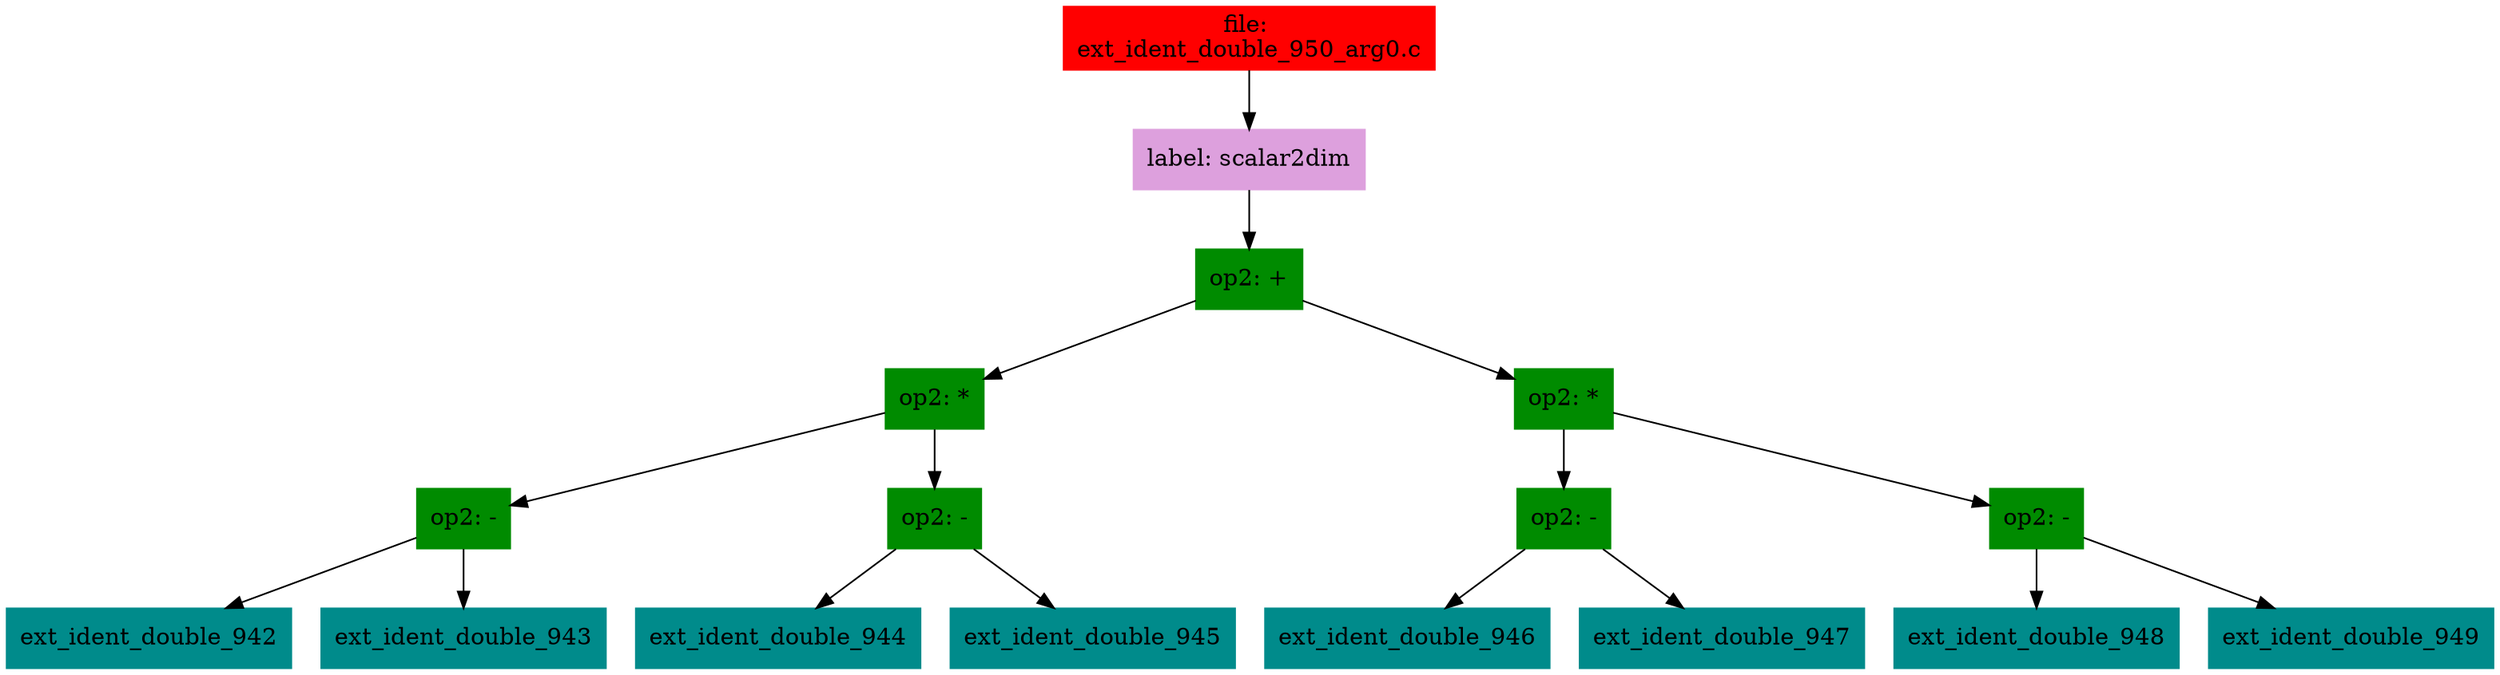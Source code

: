 digraph G {
node [shape=box]

0 [label="file: 
ext_ident_double_950_arg0.c",color=red, style=filled]
1 [label="label: scalar2dim",color=plum, style=filled]
0 -> 1
2 [label="op2: +",color=green4, style=filled]
1 -> 2
3 [label="op2: *",color=green4, style=filled]
2 -> 3
4 [label="op2: -",color=green4, style=filled]
3 -> 4
5 [label="ext_ident_double_942",color=cyan4, style=filled]
4 -> 5
10 [label="ext_ident_double_943",color=cyan4, style=filled]
4 -> 10
15 [label="op2: -",color=green4, style=filled]
3 -> 15
16 [label="ext_ident_double_944",color=cyan4, style=filled]
15 -> 16
23 [label="ext_ident_double_945",color=cyan4, style=filled]
15 -> 23
30 [label="op2: *",color=green4, style=filled]
2 -> 30
31 [label="op2: -",color=green4, style=filled]
30 -> 31
32 [label="ext_ident_double_946",color=cyan4, style=filled]
31 -> 32
37 [label="ext_ident_double_947",color=cyan4, style=filled]
31 -> 37
42 [label="op2: -",color=green4, style=filled]
30 -> 42
43 [label="ext_ident_double_948",color=cyan4, style=filled]
42 -> 43
50 [label="ext_ident_double_949",color=cyan4, style=filled]
42 -> 50


}

